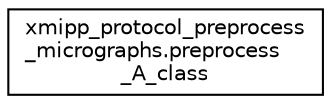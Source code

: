 digraph "Graphical Class Hierarchy"
{
  edge [fontname="Helvetica",fontsize="10",labelfontname="Helvetica",labelfontsize="10"];
  node [fontname="Helvetica",fontsize="10",shape=record];
  rankdir="LR";
  Node0 [label="xmipp_protocol_preprocess\l_micrographs.preprocess\l_A_class",height=0.2,width=0.4,color="black", fillcolor="white", style="filled",URL="$classxmipp__protocol__preprocess__micrographs_1_1preprocess__A__class.html"];
}
